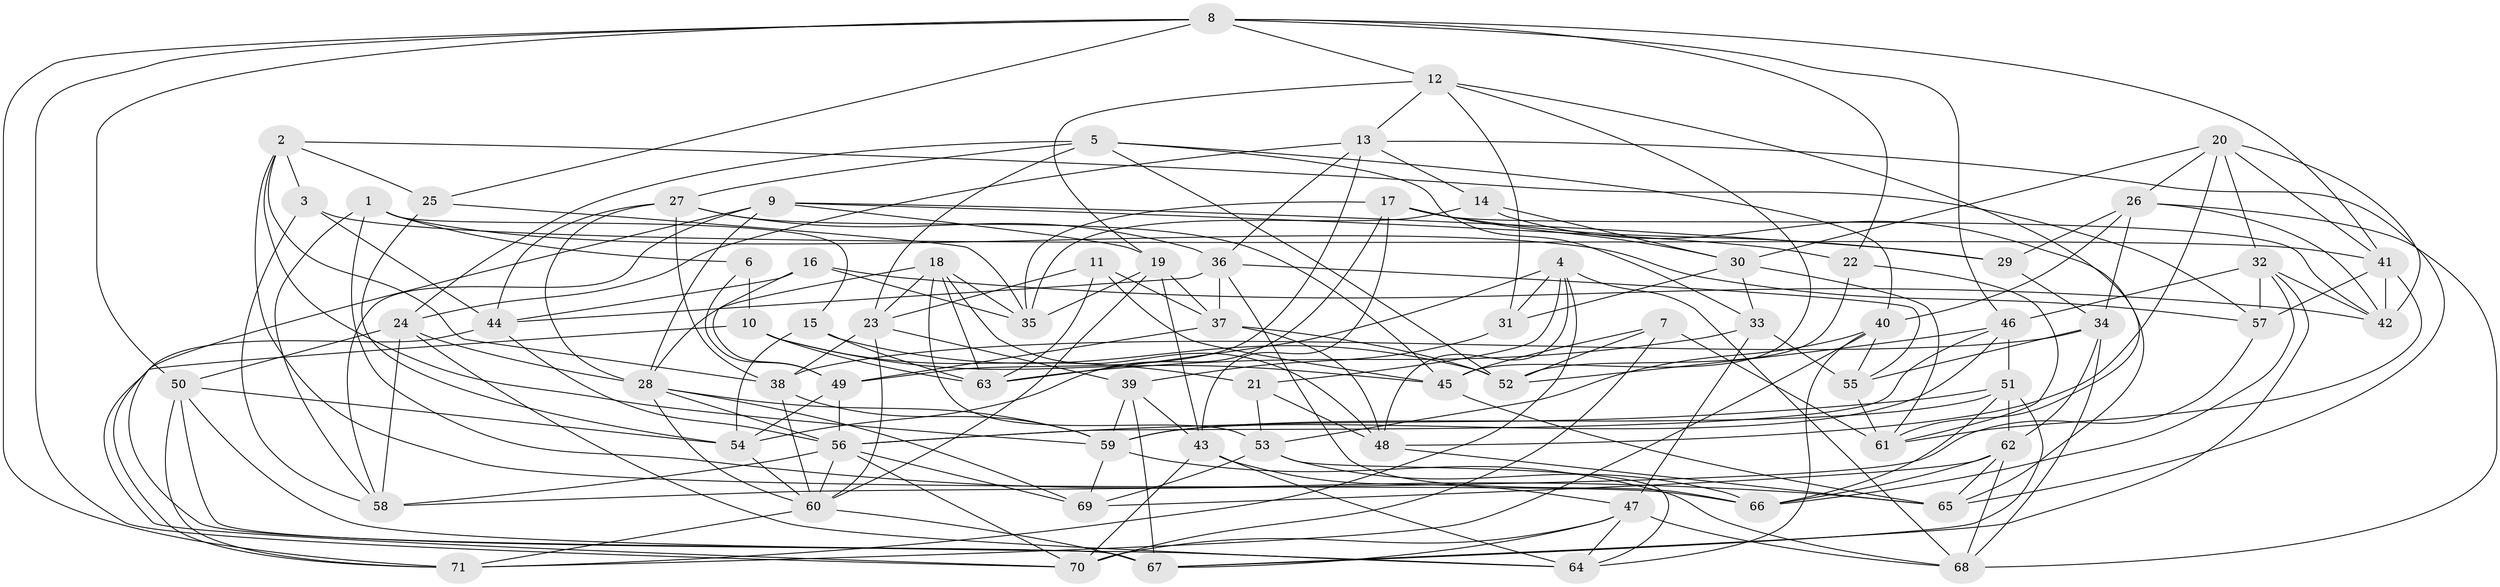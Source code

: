 // original degree distribution, {4: 1.0}
// Generated by graph-tools (version 1.1) at 2025/50/03/09/25 03:50:45]
// undirected, 71 vertices, 203 edges
graph export_dot {
graph [start="1"]
  node [color=gray90,style=filled];
  1;
  2;
  3;
  4;
  5;
  6;
  7;
  8;
  9;
  10;
  11;
  12;
  13;
  14;
  15;
  16;
  17;
  18;
  19;
  20;
  21;
  22;
  23;
  24;
  25;
  26;
  27;
  28;
  29;
  30;
  31;
  32;
  33;
  34;
  35;
  36;
  37;
  38;
  39;
  40;
  41;
  42;
  43;
  44;
  45;
  46;
  47;
  48;
  49;
  50;
  51;
  52;
  53;
  54;
  55;
  56;
  57;
  58;
  59;
  60;
  61;
  62;
  63;
  64;
  65;
  66;
  67;
  68;
  69;
  70;
  71;
  1 -- 6 [weight=1.0];
  1 -- 15 [weight=1.0];
  1 -- 57 [weight=2.0];
  1 -- 58 [weight=1.0];
  1 -- 65 [weight=1.0];
  2 -- 3 [weight=1.0];
  2 -- 25 [weight=1.0];
  2 -- 38 [weight=1.0];
  2 -- 57 [weight=1.0];
  2 -- 59 [weight=1.0];
  2 -- 66 [weight=1.0];
  3 -- 41 [weight=1.0];
  3 -- 44 [weight=1.0];
  3 -- 58 [weight=1.0];
  4 -- 21 [weight=1.0];
  4 -- 31 [weight=1.0];
  4 -- 48 [weight=1.0];
  4 -- 63 [weight=1.0];
  4 -- 68 [weight=1.0];
  4 -- 71 [weight=1.0];
  5 -- 23 [weight=1.0];
  5 -- 24 [weight=1.0];
  5 -- 27 [weight=1.0];
  5 -- 33 [weight=1.0];
  5 -- 40 [weight=1.0];
  5 -- 52 [weight=1.0];
  6 -- 10 [weight=2.0];
  6 -- 49 [weight=1.0];
  7 -- 45 [weight=1.0];
  7 -- 52 [weight=1.0];
  7 -- 61 [weight=1.0];
  7 -- 70 [weight=1.0];
  8 -- 12 [weight=1.0];
  8 -- 22 [weight=1.0];
  8 -- 25 [weight=1.0];
  8 -- 41 [weight=1.0];
  8 -- 46 [weight=1.0];
  8 -- 50 [weight=1.0];
  8 -- 70 [weight=1.0];
  8 -- 71 [weight=1.0];
  9 -- 19 [weight=1.0];
  9 -- 22 [weight=1.0];
  9 -- 28 [weight=1.0];
  9 -- 29 [weight=1.0];
  9 -- 58 [weight=1.0];
  9 -- 67 [weight=1.0];
  10 -- 21 [weight=1.0];
  10 -- 45 [weight=1.0];
  10 -- 63 [weight=1.0];
  10 -- 71 [weight=1.0];
  11 -- 23 [weight=1.0];
  11 -- 37 [weight=1.0];
  11 -- 45 [weight=1.0];
  11 -- 63 [weight=1.0];
  12 -- 13 [weight=1.0];
  12 -- 19 [weight=1.0];
  12 -- 31 [weight=1.0];
  12 -- 45 [weight=1.0];
  12 -- 61 [weight=1.0];
  13 -- 14 [weight=1.0];
  13 -- 24 [weight=1.0];
  13 -- 36 [weight=1.0];
  13 -- 49 [weight=1.0];
  13 -- 65 [weight=1.0];
  14 -- 30 [weight=1.0];
  14 -- 35 [weight=1.0];
  14 -- 65 [weight=1.0];
  15 -- 52 [weight=1.0];
  15 -- 54 [weight=1.0];
  15 -- 63 [weight=1.0];
  16 -- 35 [weight=1.0];
  16 -- 42 [weight=1.0];
  16 -- 44 [weight=1.0];
  16 -- 49 [weight=1.0];
  17 -- 29 [weight=1.0];
  17 -- 30 [weight=1.0];
  17 -- 35 [weight=1.0];
  17 -- 42 [weight=1.0];
  17 -- 43 [weight=1.0];
  17 -- 54 [weight=1.0];
  18 -- 23 [weight=1.0];
  18 -- 28 [weight=1.0];
  18 -- 35 [weight=1.0];
  18 -- 48 [weight=1.0];
  18 -- 53 [weight=1.0];
  18 -- 63 [weight=1.0];
  19 -- 35 [weight=1.0];
  19 -- 37 [weight=1.0];
  19 -- 43 [weight=1.0];
  19 -- 60 [weight=1.0];
  20 -- 26 [weight=1.0];
  20 -- 30 [weight=1.0];
  20 -- 32 [weight=1.0];
  20 -- 41 [weight=1.0];
  20 -- 42 [weight=1.0];
  20 -- 48 [weight=1.0];
  21 -- 48 [weight=1.0];
  21 -- 53 [weight=1.0];
  22 -- 52 [weight=1.0];
  22 -- 61 [weight=1.0];
  23 -- 38 [weight=1.0];
  23 -- 39 [weight=1.0];
  23 -- 60 [weight=1.0];
  24 -- 28 [weight=1.0];
  24 -- 50 [weight=1.0];
  24 -- 58 [weight=1.0];
  24 -- 64 [weight=1.0];
  25 -- 35 [weight=1.0];
  25 -- 54 [weight=1.0];
  26 -- 29 [weight=1.0];
  26 -- 34 [weight=1.0];
  26 -- 40 [weight=1.0];
  26 -- 42 [weight=1.0];
  26 -- 68 [weight=1.0];
  27 -- 28 [weight=1.0];
  27 -- 36 [weight=1.0];
  27 -- 38 [weight=1.0];
  27 -- 44 [weight=1.0];
  27 -- 45 [weight=1.0];
  28 -- 56 [weight=1.0];
  28 -- 59 [weight=1.0];
  28 -- 60 [weight=1.0];
  28 -- 69 [weight=1.0];
  29 -- 34 [weight=1.0];
  30 -- 31 [weight=1.0];
  30 -- 33 [weight=1.0];
  30 -- 61 [weight=1.0];
  31 -- 39 [weight=1.0];
  32 -- 42 [weight=1.0];
  32 -- 46 [weight=1.0];
  32 -- 57 [weight=1.0];
  32 -- 66 [weight=1.0];
  32 -- 67 [weight=1.0];
  33 -- 47 [weight=1.0];
  33 -- 55 [weight=2.0];
  33 -- 63 [weight=1.0];
  34 -- 38 [weight=1.0];
  34 -- 55 [weight=1.0];
  34 -- 62 [weight=1.0];
  34 -- 68 [weight=1.0];
  36 -- 37 [weight=1.0];
  36 -- 44 [weight=1.0];
  36 -- 55 [weight=1.0];
  36 -- 66 [weight=1.0];
  37 -- 48 [weight=1.0];
  37 -- 49 [weight=1.0];
  37 -- 52 [weight=1.0];
  38 -- 59 [weight=1.0];
  38 -- 60 [weight=1.0];
  39 -- 43 [weight=1.0];
  39 -- 59 [weight=1.0];
  39 -- 67 [weight=2.0];
  40 -- 53 [weight=1.0];
  40 -- 55 [weight=1.0];
  40 -- 64 [weight=1.0];
  40 -- 71 [weight=1.0];
  41 -- 42 [weight=1.0];
  41 -- 57 [weight=1.0];
  41 -- 61 [weight=1.0];
  43 -- 47 [weight=1.0];
  43 -- 64 [weight=1.0];
  43 -- 70 [weight=1.0];
  44 -- 56 [weight=1.0];
  44 -- 70 [weight=1.0];
  45 -- 65 [weight=1.0];
  46 -- 51 [weight=1.0];
  46 -- 52 [weight=1.0];
  46 -- 56 [weight=1.0];
  46 -- 59 [weight=1.0];
  47 -- 64 [weight=1.0];
  47 -- 67 [weight=1.0];
  47 -- 68 [weight=1.0];
  47 -- 70 [weight=1.0];
  48 -- 65 [weight=1.0];
  49 -- 54 [weight=1.0];
  49 -- 56 [weight=1.0];
  50 -- 54 [weight=1.0];
  50 -- 64 [weight=1.0];
  50 -- 67 [weight=1.0];
  50 -- 71 [weight=1.0];
  51 -- 56 [weight=1.0];
  51 -- 59 [weight=1.0];
  51 -- 62 [weight=1.0];
  51 -- 66 [weight=1.0];
  51 -- 67 [weight=1.0];
  53 -- 64 [weight=1.0];
  53 -- 66 [weight=1.0];
  53 -- 69 [weight=1.0];
  54 -- 60 [weight=1.0];
  55 -- 61 [weight=1.0];
  56 -- 58 [weight=1.0];
  56 -- 60 [weight=1.0];
  56 -- 69 [weight=2.0];
  56 -- 70 [weight=1.0];
  57 -- 58 [weight=1.0];
  59 -- 68 [weight=1.0];
  59 -- 69 [weight=1.0];
  60 -- 67 [weight=1.0];
  60 -- 71 [weight=1.0];
  62 -- 65 [weight=1.0];
  62 -- 66 [weight=1.0];
  62 -- 68 [weight=1.0];
  62 -- 69 [weight=1.0];
}
